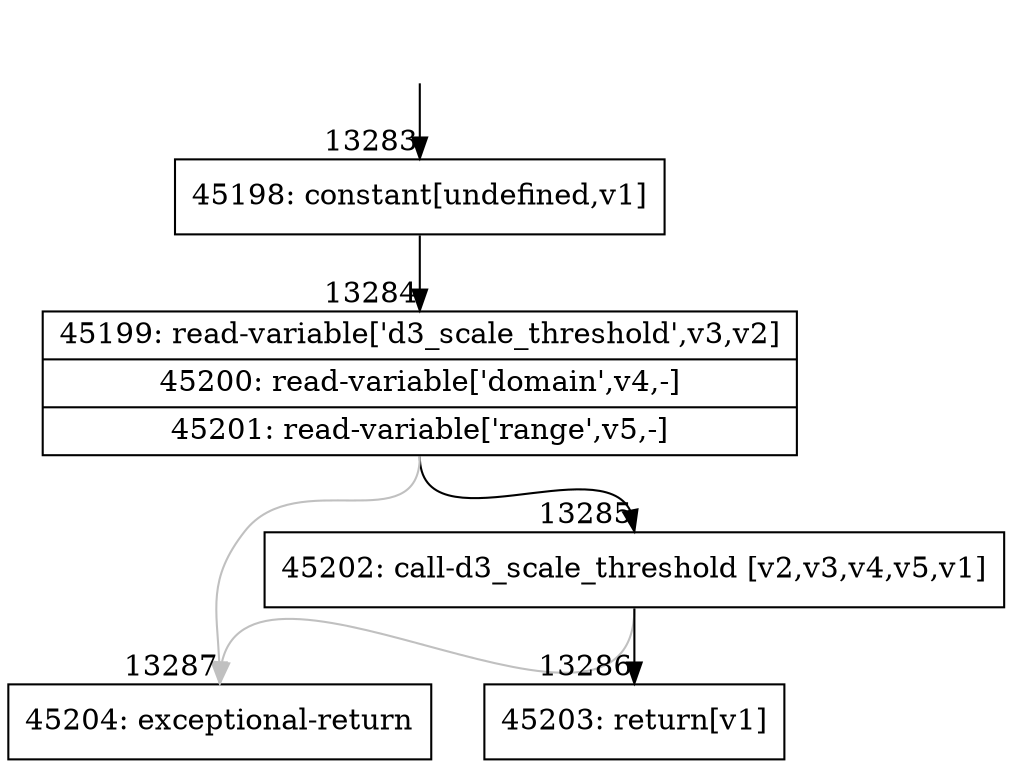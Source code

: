digraph {
rankdir="TD"
BB_entry1241[shape=none,label=""];
BB_entry1241 -> BB13283 [tailport=s, headport=n, headlabel="    13283"]
BB13283 [shape=record label="{45198: constant[undefined,v1]}" ] 
BB13283 -> BB13284 [tailport=s, headport=n, headlabel="      13284"]
BB13284 [shape=record label="{45199: read-variable['d3_scale_threshold',v3,v2]|45200: read-variable['domain',v4,-]|45201: read-variable['range',v5,-]}" ] 
BB13284 -> BB13285 [tailport=s, headport=n, headlabel="      13285"]
BB13284 -> BB13287 [tailport=s, headport=n, color=gray, headlabel="      13287"]
BB13285 [shape=record label="{45202: call-d3_scale_threshold [v2,v3,v4,v5,v1]}" ] 
BB13285 -> BB13286 [tailport=s, headport=n, headlabel="      13286"]
BB13285 -> BB13287 [tailport=s, headport=n, color=gray]
BB13286 [shape=record label="{45203: return[v1]}" ] 
BB13287 [shape=record label="{45204: exceptional-return}" ] 
//#$~ 7910
}
